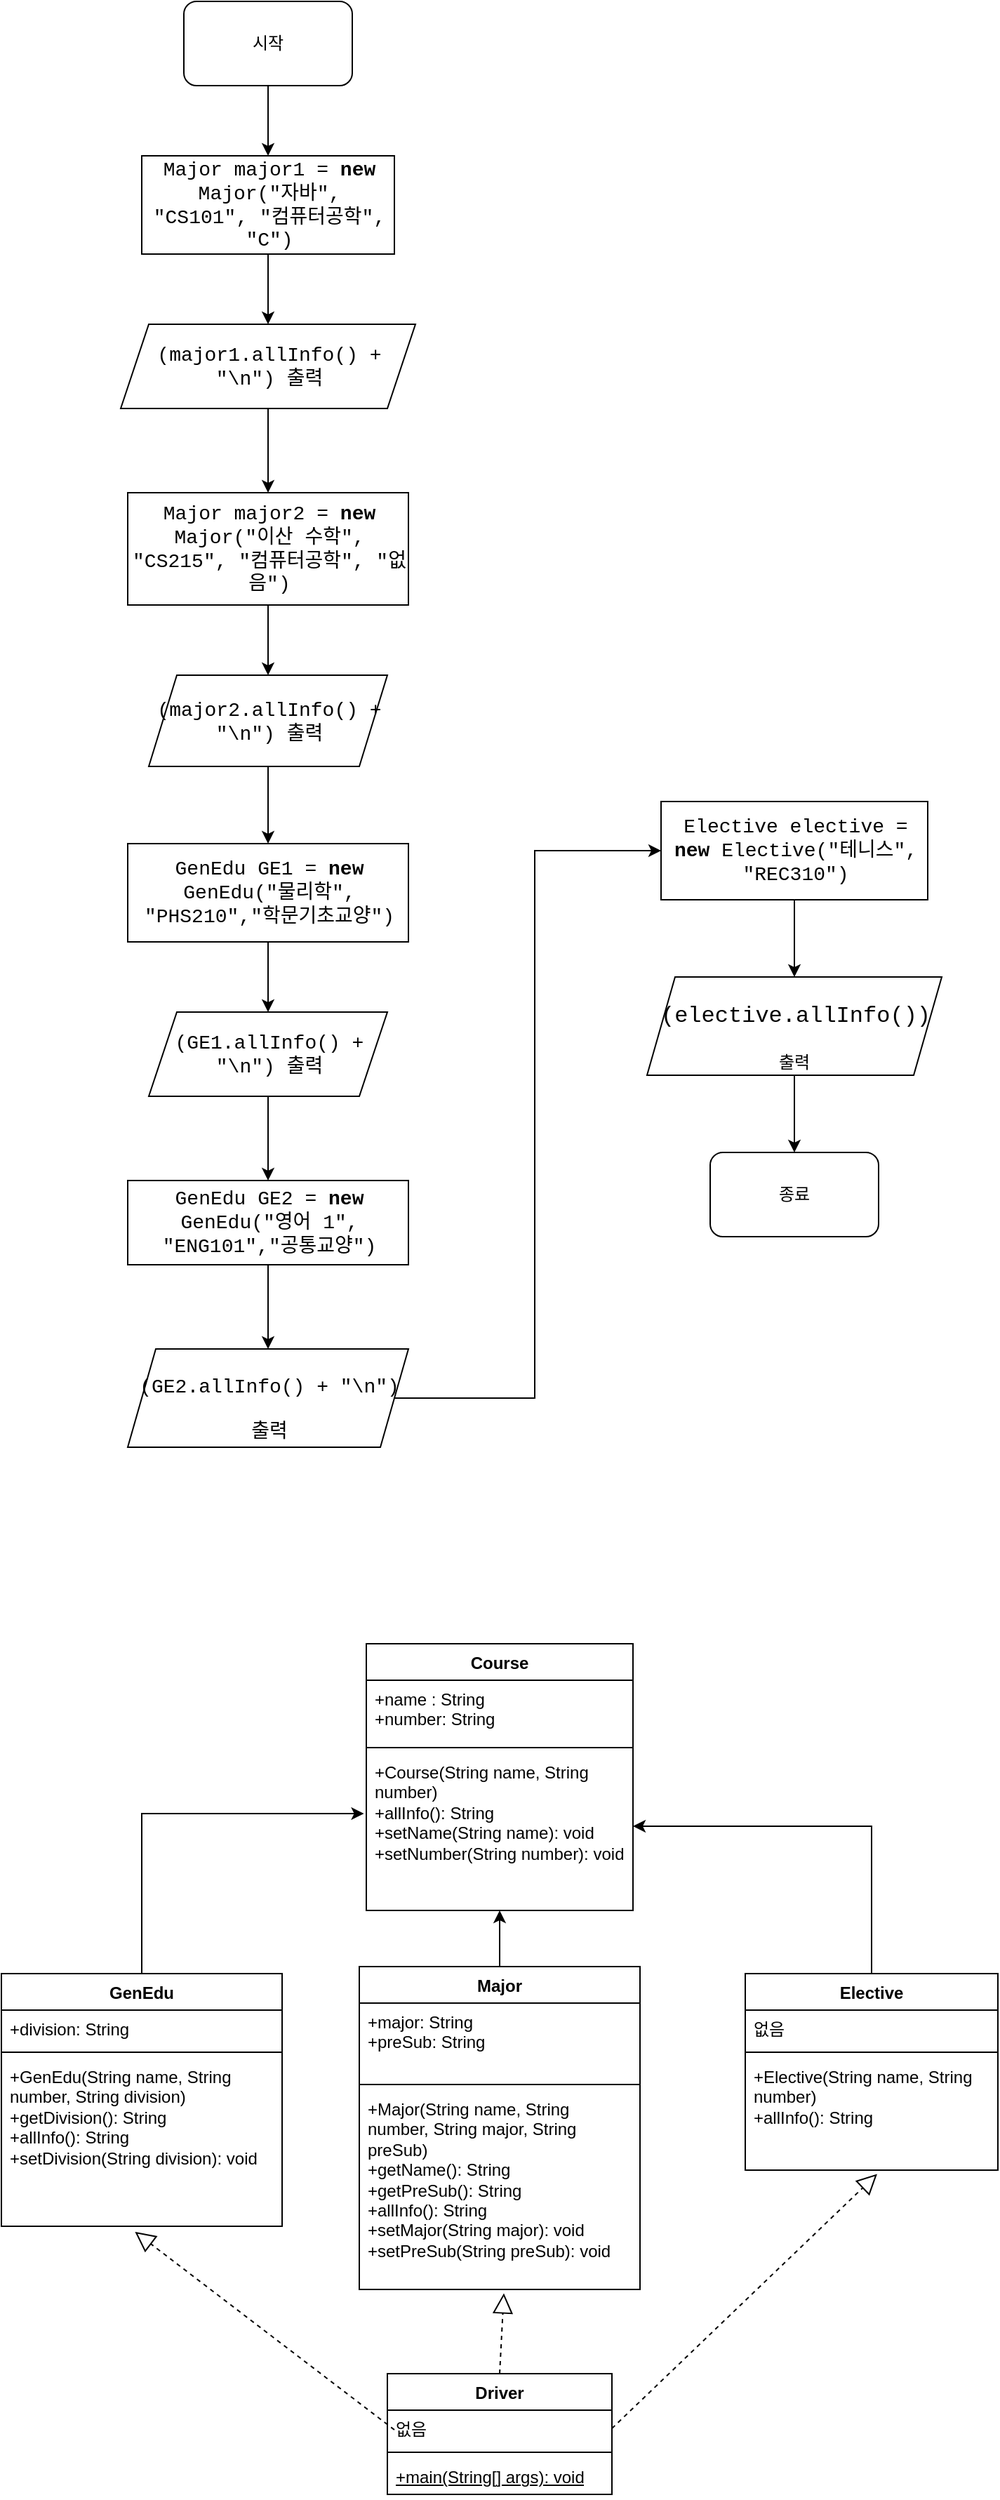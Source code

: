 <mxfile version="21.2.9" type="github">
  <diagram id="C5RBs43oDa-KdzZeNtuy" name="Page-1">
    <mxGraphModel dx="1096" dy="622" grid="1" gridSize="10" guides="1" tooltips="1" connect="1" arrows="1" fold="1" page="1" pageScale="1" pageWidth="827" pageHeight="1169" math="0" shadow="0">
      <root>
        <mxCell id="WIyWlLk6GJQsqaUBKTNV-0" />
        <mxCell id="WIyWlLk6GJQsqaUBKTNV-1" parent="WIyWlLk6GJQsqaUBKTNV-0" />
        <mxCell id="i5THEE6NOejVWEhVxLir-0" value="" style="edgeStyle=orthogonalEdgeStyle;rounded=0;orthogonalLoop=1;jettySize=auto;html=1;" edge="1" parent="WIyWlLk6GJQsqaUBKTNV-1" source="i5THEE6NOejVWEhVxLir-1" target="i5THEE6NOejVWEhVxLir-3">
          <mxGeometry relative="1" as="geometry" />
        </mxCell>
        <mxCell id="i5THEE6NOejVWEhVxLir-1" value="시작" style="rounded=1;whiteSpace=wrap;html=1;" vertex="1" parent="WIyWlLk6GJQsqaUBKTNV-1">
          <mxGeometry x="170" y="50" width="120" height="60" as="geometry" />
        </mxCell>
        <mxCell id="i5THEE6NOejVWEhVxLir-2" value="" style="edgeStyle=orthogonalEdgeStyle;rounded=0;orthogonalLoop=1;jettySize=auto;html=1;" edge="1" parent="WIyWlLk6GJQsqaUBKTNV-1" source="i5THEE6NOejVWEhVxLir-3" target="i5THEE6NOejVWEhVxLir-5">
          <mxGeometry relative="1" as="geometry" />
        </mxCell>
        <mxCell id="i5THEE6NOejVWEhVxLir-3" value="&lt;div style=&quot;padding: 0px 0px 0px 2px; font-size: 14px;&quot;&gt;&#xa;&lt;div style=&quot;font-family: &amp;quot;Courier New&amp;quot;; font-size: 14px;&quot;&gt;&#xa;&lt;p style=&quot;font-size: 14px;&quot;&gt;&lt;span style=&quot;font-size: 14px;&quot;&gt;Major &lt;/span&gt;&lt;span style=&quot;font-size: 14px;&quot;&gt;major1&lt;/span&gt;&lt;span style=&quot;font-size: 14px;&quot;&gt; = &lt;/span&gt;&lt;span style=&quot;font-weight: bold; font-size: 14px;&quot;&gt;new&lt;/span&gt;&lt;span style=&quot;font-size: 14px;&quot;&gt; Major(&lt;/span&gt;&lt;span style=&quot;font-size: 14px;&quot;&gt;&quot;자바&quot;&lt;/span&gt;&lt;span style=&quot;font-size: 14px;&quot;&gt;, &lt;/span&gt;&lt;span style=&quot;font-size: 14px;&quot;&gt;&quot;CS101&quot;&lt;/span&gt;&lt;span style=&quot;font-size: 14px;&quot;&gt;, &lt;/span&gt;&lt;span style=&quot;font-size: 14px;&quot;&gt;&quot;컴퓨터공학&quot;&lt;/span&gt;&lt;span style=&quot;font-size: 14px;&quot;&gt;, &lt;/span&gt;&lt;span style=&quot;font-size: 14px;&quot;&gt;&quot;C&quot;&lt;/span&gt;&lt;span style=&quot;font-size: 14px;&quot;&gt;)&lt;/span&gt;&lt;/p&gt;&lt;/div&gt;&#xa;&lt;/div&gt;&#xa;" style="rounded=0;whiteSpace=wrap;html=1;labelBackgroundColor=none;fontColor=default;fontSize=14;" vertex="1" parent="WIyWlLk6GJQsqaUBKTNV-1">
          <mxGeometry x="140" y="160" width="180" height="70" as="geometry" />
        </mxCell>
        <mxCell id="i5THEE6NOejVWEhVxLir-4" value="" style="edgeStyle=orthogonalEdgeStyle;rounded=0;orthogonalLoop=1;jettySize=auto;html=1;" edge="1" parent="WIyWlLk6GJQsqaUBKTNV-1" source="i5THEE6NOejVWEhVxLir-5" target="i5THEE6NOejVWEhVxLir-7">
          <mxGeometry relative="1" as="geometry" />
        </mxCell>
        <mxCell id="i5THEE6NOejVWEhVxLir-5" value="&lt;div style=&quot;padding: 0px 0px 0px 2px; font-size: 14px;&quot;&gt;&lt;div style=&quot;font-family: &amp;quot;Courier New&amp;quot;; font-size: 14px;&quot;&gt;&lt;p style=&quot;font-size: 14px;&quot;&gt;&lt;span style=&quot;font-size: 14px;&quot;&gt;(&lt;/span&gt;&lt;span style=&quot;font-size: 14px;&quot;&gt;major1&lt;/span&gt;&lt;span style=&quot;font-size: 14px;&quot;&gt;.allInfo() + &lt;/span&gt;&lt;span style=&quot;font-size: 14px;&quot;&gt;&quot;\n&quot;&lt;/span&gt;&lt;span style=&quot;font-size: 14px;&quot;&gt;) 출력&lt;/span&gt;&lt;/p&gt;&lt;/div&gt;&lt;/div&gt;" style="shape=parallelogram;perimeter=parallelogramPerimeter;whiteSpace=wrap;html=1;fixedSize=1;fontSize=14;labelBackgroundColor=none;fontColor=default;" vertex="1" parent="WIyWlLk6GJQsqaUBKTNV-1">
          <mxGeometry x="125" y="280" width="210" height="60" as="geometry" />
        </mxCell>
        <mxCell id="i5THEE6NOejVWEhVxLir-6" value="" style="edgeStyle=orthogonalEdgeStyle;rounded=0;orthogonalLoop=1;jettySize=auto;html=1;" edge="1" parent="WIyWlLk6GJQsqaUBKTNV-1" source="i5THEE6NOejVWEhVxLir-7" target="i5THEE6NOejVWEhVxLir-9">
          <mxGeometry relative="1" as="geometry" />
        </mxCell>
        <mxCell id="i5THEE6NOejVWEhVxLir-7" value="&lt;div style=&quot;padding: 0px 0px 0px 2px; font-size: 14px;&quot;&gt;&#xa;&lt;div style=&quot;font-family: &amp;quot;Courier New&amp;quot;; font-size: 14px;&quot;&gt;&#xa;&lt;p style=&quot;font-size: 14px;&quot;&gt;&lt;span style=&quot;font-size: 14px;&quot;&gt;Major &lt;/span&gt;&lt;span style=&quot;font-size: 14px;&quot;&gt;major2&lt;/span&gt;&lt;span style=&quot;font-size: 14px;&quot;&gt; = &lt;/span&gt;&lt;span style=&quot;font-weight: bold; font-size: 14px;&quot;&gt;new&lt;/span&gt;&lt;span style=&quot;font-size: 14px;&quot;&gt; Major(&lt;/span&gt;&lt;span style=&quot;font-size: 14px;&quot;&gt;&quot;이산 수학&quot;&lt;/span&gt;&lt;span style=&quot;font-size: 14px;&quot;&gt;, &lt;/span&gt;&lt;span style=&quot;font-size: 14px;&quot;&gt;&quot;CS215&quot;&lt;/span&gt;&lt;span style=&quot;font-size: 14px;&quot;&gt;, &lt;/span&gt;&lt;span style=&quot;font-size: 14px;&quot;&gt;&quot;컴퓨터공학&quot;&lt;/span&gt;&lt;span style=&quot;font-size: 14px;&quot;&gt;, &lt;/span&gt;&lt;span style=&quot;font-size: 14px;&quot;&gt;&quot;없음&quot;&lt;/span&gt;&lt;span style=&quot;font-size: 14px;&quot;&gt;)&lt;/span&gt;&lt;/p&gt;&lt;/div&gt;&#xa;&lt;/div&gt;&#xa;" style="rounded=0;whiteSpace=wrap;html=1;fontSize=14;labelBackgroundColor=none;fontColor=default;" vertex="1" parent="WIyWlLk6GJQsqaUBKTNV-1">
          <mxGeometry x="130" y="400" width="200" height="80" as="geometry" />
        </mxCell>
        <mxCell id="i5THEE6NOejVWEhVxLir-8" value="" style="edgeStyle=orthogonalEdgeStyle;rounded=0;orthogonalLoop=1;jettySize=auto;html=1;" edge="1" parent="WIyWlLk6GJQsqaUBKTNV-1" source="i5THEE6NOejVWEhVxLir-9" target="i5THEE6NOejVWEhVxLir-11">
          <mxGeometry relative="1" as="geometry" />
        </mxCell>
        <mxCell id="i5THEE6NOejVWEhVxLir-9" value="&lt;div style=&quot;padding: 0px 0px 0px 2px; font-size: 14px;&quot;&gt;&lt;div style=&quot;font-family: &amp;quot;Courier New&amp;quot;; font-size: 14px;&quot;&gt;&lt;p style=&quot;font-size: 14px;&quot;&gt;&lt;span style=&quot;font-size: 14px;&quot;&gt;(&lt;/span&gt;&lt;span style=&quot;font-size: 14px;&quot;&gt;major2&lt;/span&gt;&lt;span style=&quot;font-size: 14px;&quot;&gt;.allInfo() + &lt;/span&gt;&lt;span style=&quot;font-size: 14px;&quot;&gt;&quot;\n&quot;&lt;/span&gt;&lt;span style=&quot;font-size: 14px;&quot;&gt;) 출력&lt;/span&gt;&lt;/p&gt;&lt;/div&gt;&lt;/div&gt;" style="shape=parallelogram;perimeter=parallelogramPerimeter;whiteSpace=wrap;html=1;fixedSize=1;fontSize=14;labelBackgroundColor=none;fontColor=default;" vertex="1" parent="WIyWlLk6GJQsqaUBKTNV-1">
          <mxGeometry x="145" y="530" width="170" height="65" as="geometry" />
        </mxCell>
        <mxCell id="i5THEE6NOejVWEhVxLir-10" value="" style="edgeStyle=orthogonalEdgeStyle;rounded=0;orthogonalLoop=1;jettySize=auto;html=1;" edge="1" parent="WIyWlLk6GJQsqaUBKTNV-1" source="i5THEE6NOejVWEhVxLir-11" target="i5THEE6NOejVWEhVxLir-13">
          <mxGeometry relative="1" as="geometry" />
        </mxCell>
        <mxCell id="i5THEE6NOejVWEhVxLir-11" value="&lt;div style=&quot;padding: 0px 0px 0px 2px; font-size: 14px;&quot;&gt;&#xa;&lt;div style=&quot;font-family: &amp;quot;Courier New&amp;quot;; font-size: 14px;&quot;&gt;&#xa;&lt;p style=&quot;font-size: 14px;&quot;&gt;&lt;span style=&quot;font-size: 14px;&quot;&gt;GenEdu &lt;/span&gt;&lt;span style=&quot;font-size: 14px;&quot;&gt;GE1&lt;/span&gt;&lt;span style=&quot;font-size: 14px;&quot;&gt; = &lt;/span&gt;&lt;span style=&quot;font-weight: bold; font-size: 14px;&quot;&gt;new&lt;/span&gt;&lt;span style=&quot;font-size: 14px;&quot;&gt; GenEdu(&lt;/span&gt;&lt;span style=&quot;font-size: 14px;&quot;&gt;&quot;물리학&quot;&lt;/span&gt;&lt;span style=&quot;font-size: 14px;&quot;&gt;, &lt;/span&gt;&lt;span style=&quot;font-size: 14px;&quot;&gt;&quot;PHS210&quot;&lt;/span&gt;&lt;span style=&quot;font-size: 14px;&quot;&gt;,&lt;/span&gt;&lt;span style=&quot;font-size: 14px;&quot;&gt;&quot;학문기초교양&quot;&lt;/span&gt;&lt;span style=&quot;font-size: 14px;&quot;&gt;)&lt;/span&gt;&lt;/p&gt;&lt;/div&gt;&#xa;&lt;/div&gt;&#xa;" style="rounded=0;whiteSpace=wrap;html=1;fontSize=14;labelBackgroundColor=none;fontColor=default;" vertex="1" parent="WIyWlLk6GJQsqaUBKTNV-1">
          <mxGeometry x="130" y="650" width="200" height="70" as="geometry" />
        </mxCell>
        <mxCell id="i5THEE6NOejVWEhVxLir-12" value="" style="edgeStyle=orthogonalEdgeStyle;rounded=0;orthogonalLoop=1;jettySize=auto;html=1;" edge="1" parent="WIyWlLk6GJQsqaUBKTNV-1" source="i5THEE6NOejVWEhVxLir-13" target="i5THEE6NOejVWEhVxLir-15">
          <mxGeometry relative="1" as="geometry" />
        </mxCell>
        <mxCell id="i5THEE6NOejVWEhVxLir-13" value="&lt;div style=&quot;padding: 0px 0px 0px 2px; font-size: 14px;&quot;&gt;&lt;div style=&quot;font-family: &amp;quot;Courier New&amp;quot;; font-size: 14px;&quot;&gt;&lt;p style=&quot;font-size: 14px;&quot;&gt;&lt;span style=&quot;font-size: 14px;&quot;&gt;(&lt;/span&gt;&lt;span style=&quot;font-size: 14px;&quot;&gt;GE1&lt;/span&gt;&lt;span style=&quot;font-size: 14px;&quot;&gt;.allInfo() + &lt;/span&gt;&lt;span style=&quot;font-size: 14px;&quot;&gt;&quot;\n&quot;&lt;/span&gt;&lt;span style=&quot;font-size: 14px;&quot;&gt;) 출력&lt;/span&gt;&lt;/p&gt;&lt;/div&gt;&lt;/div&gt;" style="shape=parallelogram;perimeter=parallelogramPerimeter;whiteSpace=wrap;html=1;fixedSize=1;labelBackgroundColor=none;fontColor=default;fontSize=14;" vertex="1" parent="WIyWlLk6GJQsqaUBKTNV-1">
          <mxGeometry x="145" y="770" width="170" height="60" as="geometry" />
        </mxCell>
        <mxCell id="i5THEE6NOejVWEhVxLir-14" value="" style="edgeStyle=orthogonalEdgeStyle;rounded=0;orthogonalLoop=1;jettySize=auto;html=1;" edge="1" parent="WIyWlLk6GJQsqaUBKTNV-1" source="i5THEE6NOejVWEhVxLir-15" target="i5THEE6NOejVWEhVxLir-17">
          <mxGeometry relative="1" as="geometry" />
        </mxCell>
        <mxCell id="i5THEE6NOejVWEhVxLir-15" value="&lt;div style=&quot;padding: 0px 0px 0px 2px; font-size: 14px;&quot;&gt;&#xa;&lt;div style=&quot;font-family: &amp;quot;Courier New&amp;quot;; font-size: 14px;&quot;&gt;&#xa;&lt;p style=&quot;font-size: 14px;&quot;&gt;&lt;span style=&quot;font-size: 14px;&quot;&gt;GenEdu &lt;/span&gt;&lt;span style=&quot;font-size: 14px;&quot;&gt;GE2&lt;/span&gt;&lt;span style=&quot;font-size: 14px;&quot;&gt; = &lt;/span&gt;&lt;span style=&quot;font-weight: bold; font-size: 14px;&quot;&gt;new&lt;/span&gt;&lt;span style=&quot;font-size: 14px;&quot;&gt; GenEdu(&lt;/span&gt;&lt;span style=&quot;font-size: 14px;&quot;&gt;&quot;영어 1&quot;&lt;/span&gt;&lt;span style=&quot;font-size: 14px;&quot;&gt;, &lt;/span&gt;&lt;span style=&quot;font-size: 14px;&quot;&gt;&quot;ENG101&quot;&lt;/span&gt;&lt;span style=&quot;font-size: 14px;&quot;&gt;,&lt;/span&gt;&lt;span style=&quot;font-size: 14px;&quot;&gt;&quot;공통교양&quot;&lt;/span&gt;&lt;span style=&quot;font-size: 14px;&quot;&gt;)&lt;/span&gt;&lt;/p&gt;&lt;/div&gt;&#xa;&lt;/div&gt;&#xa;" style="rounded=0;whiteSpace=wrap;html=1;fontSize=14;labelBackgroundColor=none;fontColor=default;" vertex="1" parent="WIyWlLk6GJQsqaUBKTNV-1">
          <mxGeometry x="130" y="890" width="200" height="60" as="geometry" />
        </mxCell>
        <mxCell id="i5THEE6NOejVWEhVxLir-16" style="edgeStyle=orthogonalEdgeStyle;rounded=0;orthogonalLoop=1;jettySize=auto;html=1;exitX=1;exitY=0.5;exitDx=0;exitDy=0;entryX=0;entryY=0.5;entryDx=0;entryDy=0;" edge="1" parent="WIyWlLk6GJQsqaUBKTNV-1" source="i5THEE6NOejVWEhVxLir-17" target="i5THEE6NOejVWEhVxLir-19">
          <mxGeometry relative="1" as="geometry" />
        </mxCell>
        <mxCell id="i5THEE6NOejVWEhVxLir-17" value="&lt;div style=&quot;padding: 0px 0px 0px 2px; font-size: 14px;&quot;&gt;&lt;div style=&quot;font-family: &amp;quot;Courier New&amp;quot;; font-size: 14px;&quot;&gt;&lt;p style=&quot;font-size: 14px;&quot;&gt;&lt;span style=&quot;font-size: 14px;&quot;&gt;(&lt;/span&gt;&lt;span style=&quot;font-size: 14px;&quot;&gt;GE2&lt;/span&gt;&lt;span style=&quot;font-size: 14px;&quot;&gt;.allInfo() + &lt;/span&gt;&lt;span style=&quot;font-size: 14px;&quot;&gt;&quot;\n&quot;&lt;/span&gt;&lt;span style=&quot;font-size: 14px;&quot;&gt;)&lt;/span&gt;&lt;/p&gt;&lt;/div&gt;출력&lt;/div&gt;" style="shape=parallelogram;perimeter=parallelogramPerimeter;whiteSpace=wrap;html=1;fixedSize=1;fontSize=14;labelBackgroundColor=none;fontColor=default;" vertex="1" parent="WIyWlLk6GJQsqaUBKTNV-1">
          <mxGeometry x="130" y="1010" width="200" height="70" as="geometry" />
        </mxCell>
        <mxCell id="i5THEE6NOejVWEhVxLir-18" value="" style="edgeStyle=orthogonalEdgeStyle;rounded=0;orthogonalLoop=1;jettySize=auto;html=1;" edge="1" parent="WIyWlLk6GJQsqaUBKTNV-1" source="i5THEE6NOejVWEhVxLir-19" target="i5THEE6NOejVWEhVxLir-21">
          <mxGeometry relative="1" as="geometry" />
        </mxCell>
        <mxCell id="i5THEE6NOejVWEhVxLir-19" value="&lt;div style=&quot;padding: 0px 0px 0px 2px; font-size: 14px;&quot;&gt;&#xa;&lt;div style=&quot;font-family: &amp;quot;Courier New&amp;quot;; font-size: 14px;&quot;&gt;&#xa;&lt;p style=&quot;font-size: 14px;&quot;&gt;&lt;span style=&quot;font-size: 14px;&quot;&gt;Elective &lt;/span&gt;&lt;span style=&quot;font-size: 14px;&quot;&gt;elective&lt;/span&gt;&lt;span style=&quot;font-size: 14px;&quot;&gt; = &lt;/span&gt;&lt;span style=&quot;font-weight: bold; font-size: 14px;&quot;&gt;new&lt;/span&gt;&lt;span style=&quot;font-size: 14px;&quot;&gt; Elective(&lt;/span&gt;&lt;span style=&quot;font-size: 14px;&quot;&gt;&quot;테니스&quot;&lt;/span&gt;&lt;span style=&quot;font-size: 14px;&quot;&gt;, &lt;/span&gt;&lt;span style=&quot;font-size: 14px;&quot;&gt;&quot;REC310&quot;&lt;/span&gt;&lt;span style=&quot;font-size: 14px;&quot;&gt;)&lt;/span&gt;&lt;/p&gt;&lt;/div&gt;&#xa;&lt;/div&gt;&#xa;" style="rounded=0;whiteSpace=wrap;html=1;fontSize=14;labelBackgroundColor=none;fontColor=default;" vertex="1" parent="WIyWlLk6GJQsqaUBKTNV-1">
          <mxGeometry x="510" y="620" width="190" height="70" as="geometry" />
        </mxCell>
        <mxCell id="i5THEE6NOejVWEhVxLir-20" value="" style="edgeStyle=orthogonalEdgeStyle;rounded=0;orthogonalLoop=1;jettySize=auto;html=1;" edge="1" parent="WIyWlLk6GJQsqaUBKTNV-1" source="i5THEE6NOejVWEhVxLir-21" target="i5THEE6NOejVWEhVxLir-22">
          <mxGeometry relative="1" as="geometry" />
        </mxCell>
        <mxCell id="i5THEE6NOejVWEhVxLir-21" value="&lt;div style=&quot;padding: 0px 0px 0px 2px;&quot;&gt;&lt;div style=&quot;font-family: &amp;quot;Courier New&amp;quot;; font-size: 12pt;&quot;&gt;&lt;p style=&quot;&quot;&gt;&lt;span style=&quot;&quot;&gt;(&lt;/span&gt;&lt;span style=&quot;&quot;&gt;elective&lt;/span&gt;&lt;span style=&quot;&quot;&gt;.&lt;/span&gt;&lt;span style=&quot;&quot;&gt;allInfo&lt;/span&gt;&lt;span style=&quot;&quot;&gt;())&lt;/span&gt;&lt;/p&gt;&lt;/div&gt;&lt;/div&gt;출력" style="shape=parallelogram;perimeter=parallelogramPerimeter;whiteSpace=wrap;html=1;fixedSize=1;labelBackgroundColor=none;fontColor=default;" vertex="1" parent="WIyWlLk6GJQsqaUBKTNV-1">
          <mxGeometry x="500" y="745" width="210" height="70" as="geometry" />
        </mxCell>
        <mxCell id="i5THEE6NOejVWEhVxLir-22" value="종료" style="rounded=1;whiteSpace=wrap;html=1;" vertex="1" parent="WIyWlLk6GJQsqaUBKTNV-1">
          <mxGeometry x="545" y="870" width="120" height="60" as="geometry" />
        </mxCell>
        <mxCell id="i5THEE6NOejVWEhVxLir-23" value="Course" style="swimlane;fontStyle=1;align=center;verticalAlign=top;childLayout=stackLayout;horizontal=1;startSize=26;horizontalStack=0;resizeParent=1;resizeParentMax=0;resizeLast=0;collapsible=1;marginBottom=0;whiteSpace=wrap;html=1;" vertex="1" parent="WIyWlLk6GJQsqaUBKTNV-1">
          <mxGeometry x="300" y="1220" width="190" height="190" as="geometry" />
        </mxCell>
        <mxCell id="i5THEE6NOejVWEhVxLir-24" value="+name : String&lt;br&gt;+number: String" style="text;strokeColor=none;fillColor=none;align=left;verticalAlign=top;spacingLeft=4;spacingRight=4;overflow=hidden;rotatable=0;points=[[0,0.5],[1,0.5]];portConstraint=eastwest;whiteSpace=wrap;html=1;" vertex="1" parent="i5THEE6NOejVWEhVxLir-23">
          <mxGeometry y="26" width="190" height="44" as="geometry" />
        </mxCell>
        <mxCell id="i5THEE6NOejVWEhVxLir-25" value="" style="line;strokeWidth=1;fillColor=none;align=left;verticalAlign=middle;spacingTop=-1;spacingLeft=3;spacingRight=3;rotatable=0;labelPosition=right;points=[];portConstraint=eastwest;strokeColor=inherit;" vertex="1" parent="i5THEE6NOejVWEhVxLir-23">
          <mxGeometry y="70" width="190" height="8" as="geometry" />
        </mxCell>
        <mxCell id="i5THEE6NOejVWEhVxLir-26" value="+Course(String name, String number)&lt;br&gt;+allInfo(): String&lt;br&gt;+setName(String name): void&lt;br&gt;+setNumber(String number): void" style="text;strokeColor=none;fillColor=none;align=left;verticalAlign=top;spacingLeft=4;spacingRight=4;overflow=hidden;rotatable=0;points=[[0,0.5],[1,0.5]];portConstraint=eastwest;whiteSpace=wrap;html=1;" vertex="1" parent="i5THEE6NOejVWEhVxLir-23">
          <mxGeometry y="78" width="190" height="112" as="geometry" />
        </mxCell>
        <mxCell id="i5THEE6NOejVWEhVxLir-27" style="edgeStyle=orthogonalEdgeStyle;rounded=0;orthogonalLoop=1;jettySize=auto;html=1;exitX=0.5;exitY=0;exitDx=0;exitDy=0;" edge="1" parent="WIyWlLk6GJQsqaUBKTNV-1" source="i5THEE6NOejVWEhVxLir-28">
          <mxGeometry relative="1" as="geometry">
            <mxPoint x="490" y="1350" as="targetPoint" />
            <Array as="points">
              <mxPoint x="660" y="1350" />
              <mxPoint x="491" y="1350" />
            </Array>
          </mxGeometry>
        </mxCell>
        <mxCell id="i5THEE6NOejVWEhVxLir-28" value="Elective" style="swimlane;fontStyle=1;align=center;verticalAlign=top;childLayout=stackLayout;horizontal=1;startSize=26;horizontalStack=0;resizeParent=1;resizeParentMax=0;resizeLast=0;collapsible=1;marginBottom=0;whiteSpace=wrap;html=1;" vertex="1" parent="WIyWlLk6GJQsqaUBKTNV-1">
          <mxGeometry x="570" y="1455" width="180" height="140" as="geometry" />
        </mxCell>
        <mxCell id="i5THEE6NOejVWEhVxLir-29" value="없음" style="text;strokeColor=none;fillColor=none;align=left;verticalAlign=top;spacingLeft=4;spacingRight=4;overflow=hidden;rotatable=0;points=[[0,0.5],[1,0.5]];portConstraint=eastwest;whiteSpace=wrap;html=1;" vertex="1" parent="i5THEE6NOejVWEhVxLir-28">
          <mxGeometry y="26" width="180" height="26" as="geometry" />
        </mxCell>
        <mxCell id="i5THEE6NOejVWEhVxLir-30" value="" style="line;strokeWidth=1;fillColor=none;align=left;verticalAlign=middle;spacingTop=-1;spacingLeft=3;spacingRight=3;rotatable=0;labelPosition=right;points=[];portConstraint=eastwest;strokeColor=inherit;" vertex="1" parent="i5THEE6NOejVWEhVxLir-28">
          <mxGeometry y="52" width="180" height="8" as="geometry" />
        </mxCell>
        <mxCell id="i5THEE6NOejVWEhVxLir-31" value="+Elective(String name, String number)&lt;br&gt;+allInfo(): String" style="text;strokeColor=none;fillColor=none;align=left;verticalAlign=top;spacingLeft=4;spacingRight=4;overflow=hidden;rotatable=0;points=[[0,0.5],[1,0.5]];portConstraint=eastwest;whiteSpace=wrap;html=1;" vertex="1" parent="i5THEE6NOejVWEhVxLir-28">
          <mxGeometry y="60" width="180" height="80" as="geometry" />
        </mxCell>
        <mxCell id="i5THEE6NOejVWEhVxLir-32" style="edgeStyle=orthogonalEdgeStyle;rounded=0;orthogonalLoop=1;jettySize=auto;html=1;exitX=0.5;exitY=0;exitDx=0;exitDy=0;entryX=0.5;entryY=1;entryDx=0;entryDy=0;entryPerimeter=0;" edge="1" parent="WIyWlLk6GJQsqaUBKTNV-1" source="i5THEE6NOejVWEhVxLir-33" target="i5THEE6NOejVWEhVxLir-26">
          <mxGeometry relative="1" as="geometry" />
        </mxCell>
        <mxCell id="i5THEE6NOejVWEhVxLir-33" value="Major" style="swimlane;fontStyle=1;align=center;verticalAlign=top;childLayout=stackLayout;horizontal=1;startSize=26;horizontalStack=0;resizeParent=1;resizeParentMax=0;resizeLast=0;collapsible=1;marginBottom=0;whiteSpace=wrap;html=1;" vertex="1" parent="WIyWlLk6GJQsqaUBKTNV-1">
          <mxGeometry x="295" y="1450" width="200" height="230" as="geometry" />
        </mxCell>
        <mxCell id="i5THEE6NOejVWEhVxLir-34" value="+major: String&lt;br&gt;+preSub: String" style="text;strokeColor=none;fillColor=none;align=left;verticalAlign=top;spacingLeft=4;spacingRight=4;overflow=hidden;rotatable=0;points=[[0,0.5],[1,0.5]];portConstraint=eastwest;whiteSpace=wrap;html=1;" vertex="1" parent="i5THEE6NOejVWEhVxLir-33">
          <mxGeometry y="26" width="200" height="54" as="geometry" />
        </mxCell>
        <mxCell id="i5THEE6NOejVWEhVxLir-35" value="" style="line;strokeWidth=1;fillColor=none;align=left;verticalAlign=middle;spacingTop=-1;spacingLeft=3;spacingRight=3;rotatable=0;labelPosition=right;points=[];portConstraint=eastwest;strokeColor=inherit;" vertex="1" parent="i5THEE6NOejVWEhVxLir-33">
          <mxGeometry y="80" width="200" height="8" as="geometry" />
        </mxCell>
        <mxCell id="i5THEE6NOejVWEhVxLir-36" value="+Major(String name, String number, String major, String preSub)&lt;br&gt;+getName(): String&lt;br&gt;+getPreSub(): String&lt;br&gt;+allInfo(): String&lt;br&gt;+setMajor(String major): void&lt;br&gt;+setPreSub(String preSub): void" style="text;strokeColor=none;fillColor=none;align=left;verticalAlign=top;spacingLeft=4;spacingRight=4;overflow=hidden;rotatable=0;points=[[0,0.5],[1,0.5]];portConstraint=eastwest;whiteSpace=wrap;html=1;" vertex="1" parent="i5THEE6NOejVWEhVxLir-33">
          <mxGeometry y="88" width="200" height="142" as="geometry" />
        </mxCell>
        <mxCell id="i5THEE6NOejVWEhVxLir-37" style="edgeStyle=orthogonalEdgeStyle;rounded=0;orthogonalLoop=1;jettySize=auto;html=1;exitX=0.5;exitY=0;exitDx=0;exitDy=0;entryX=-0.009;entryY=0.384;entryDx=0;entryDy=0;entryPerimeter=0;" edge="1" parent="WIyWlLk6GJQsqaUBKTNV-1" source="i5THEE6NOejVWEhVxLir-38" target="i5THEE6NOejVWEhVxLir-26">
          <mxGeometry relative="1" as="geometry" />
        </mxCell>
        <mxCell id="i5THEE6NOejVWEhVxLir-38" value="GenEdu" style="swimlane;fontStyle=1;align=center;verticalAlign=top;childLayout=stackLayout;horizontal=1;startSize=26;horizontalStack=0;resizeParent=1;resizeParentMax=0;resizeLast=0;collapsible=1;marginBottom=0;whiteSpace=wrap;html=1;" vertex="1" parent="WIyWlLk6GJQsqaUBKTNV-1">
          <mxGeometry x="40" y="1455" width="200" height="180" as="geometry" />
        </mxCell>
        <mxCell id="i5THEE6NOejVWEhVxLir-39" value="+division: String" style="text;strokeColor=none;fillColor=none;align=left;verticalAlign=top;spacingLeft=4;spacingRight=4;overflow=hidden;rotatable=0;points=[[0,0.5],[1,0.5]];portConstraint=eastwest;whiteSpace=wrap;html=1;" vertex="1" parent="i5THEE6NOejVWEhVxLir-38">
          <mxGeometry y="26" width="200" height="26" as="geometry" />
        </mxCell>
        <mxCell id="i5THEE6NOejVWEhVxLir-40" value="" style="line;strokeWidth=1;fillColor=none;align=left;verticalAlign=middle;spacingTop=-1;spacingLeft=3;spacingRight=3;rotatable=0;labelPosition=right;points=[];portConstraint=eastwest;strokeColor=inherit;" vertex="1" parent="i5THEE6NOejVWEhVxLir-38">
          <mxGeometry y="52" width="200" height="8" as="geometry" />
        </mxCell>
        <mxCell id="i5THEE6NOejVWEhVxLir-41" value="+GenEdu(String name, String number, String division)&lt;br&gt;+getDivision(): String&lt;br&gt;+allInfo(): String&lt;br&gt;+setDivision(String division): void" style="text;strokeColor=none;fillColor=none;align=left;verticalAlign=top;spacingLeft=4;spacingRight=4;overflow=hidden;rotatable=0;points=[[0,0.5],[1,0.5]];portConstraint=eastwest;whiteSpace=wrap;html=1;" vertex="1" parent="i5THEE6NOejVWEhVxLir-38">
          <mxGeometry y="60" width="200" height="120" as="geometry" />
        </mxCell>
        <mxCell id="i5THEE6NOejVWEhVxLir-42" value="Driver" style="swimlane;fontStyle=1;align=center;verticalAlign=top;childLayout=stackLayout;horizontal=1;startSize=26;horizontalStack=0;resizeParent=1;resizeParentMax=0;resizeLast=0;collapsible=1;marginBottom=0;whiteSpace=wrap;html=1;" vertex="1" parent="WIyWlLk6GJQsqaUBKTNV-1">
          <mxGeometry x="315" y="1740" width="160" height="86" as="geometry" />
        </mxCell>
        <mxCell id="i5THEE6NOejVWEhVxLir-43" value="없음" style="text;strokeColor=none;fillColor=none;align=left;verticalAlign=top;spacingLeft=4;spacingRight=4;overflow=hidden;rotatable=0;points=[[0,0.5],[1,0.5]];portConstraint=eastwest;whiteSpace=wrap;html=1;" vertex="1" parent="i5THEE6NOejVWEhVxLir-42">
          <mxGeometry y="26" width="160" height="26" as="geometry" />
        </mxCell>
        <mxCell id="i5THEE6NOejVWEhVxLir-44" value="" style="line;strokeWidth=1;fillColor=none;align=left;verticalAlign=middle;spacingTop=-1;spacingLeft=3;spacingRight=3;rotatable=0;labelPosition=right;points=[];portConstraint=eastwest;strokeColor=inherit;" vertex="1" parent="i5THEE6NOejVWEhVxLir-42">
          <mxGeometry y="52" width="160" height="8" as="geometry" />
        </mxCell>
        <mxCell id="i5THEE6NOejVWEhVxLir-45" value="+main(String[] args): void" style="text;strokeColor=none;fillColor=none;align=left;verticalAlign=top;spacingLeft=4;spacingRight=4;overflow=hidden;rotatable=0;points=[[0,0.5],[1,0.5]];portConstraint=eastwest;whiteSpace=wrap;html=1;fontStyle=4" vertex="1" parent="i5THEE6NOejVWEhVxLir-42">
          <mxGeometry y="60" width="160" height="26" as="geometry" />
        </mxCell>
        <mxCell id="i5THEE6NOejVWEhVxLir-46" value="" style="endArrow=block;dashed=1;endFill=0;endSize=12;html=1;rounded=0;entryX=0.476;entryY=1.033;entryDx=0;entryDy=0;entryPerimeter=0;" edge="1" parent="WIyWlLk6GJQsqaUBKTNV-1" target="i5THEE6NOejVWEhVxLir-41">
          <mxGeometry width="160" relative="1" as="geometry">
            <mxPoint x="320" y="1780" as="sourcePoint" />
            <mxPoint x="490" y="1790" as="targetPoint" />
          </mxGeometry>
        </mxCell>
        <mxCell id="i5THEE6NOejVWEhVxLir-47" value="" style="endArrow=block;dashed=1;endFill=0;endSize=12;html=1;rounded=0;entryX=0.515;entryY=1.019;entryDx=0;entryDy=0;entryPerimeter=0;exitX=0.5;exitY=0;exitDx=0;exitDy=0;" edge="1" parent="WIyWlLk6GJQsqaUBKTNV-1" source="i5THEE6NOejVWEhVxLir-42" target="i5THEE6NOejVWEhVxLir-36">
          <mxGeometry width="160" relative="1" as="geometry">
            <mxPoint x="330" y="1790" as="sourcePoint" />
            <mxPoint x="490" y="1790" as="targetPoint" />
          </mxGeometry>
        </mxCell>
        <mxCell id="i5THEE6NOejVWEhVxLir-48" value="" style="endArrow=block;dashed=1;endFill=0;endSize=12;html=1;rounded=0;entryX=0.522;entryY=1.035;entryDx=0;entryDy=0;entryPerimeter=0;exitX=1;exitY=0.5;exitDx=0;exitDy=0;" edge="1" parent="WIyWlLk6GJQsqaUBKTNV-1" source="i5THEE6NOejVWEhVxLir-43" target="i5THEE6NOejVWEhVxLir-31">
          <mxGeometry width="160" relative="1" as="geometry">
            <mxPoint x="330" y="1610" as="sourcePoint" />
            <mxPoint x="490" y="1610" as="targetPoint" />
          </mxGeometry>
        </mxCell>
      </root>
    </mxGraphModel>
  </diagram>
</mxfile>
